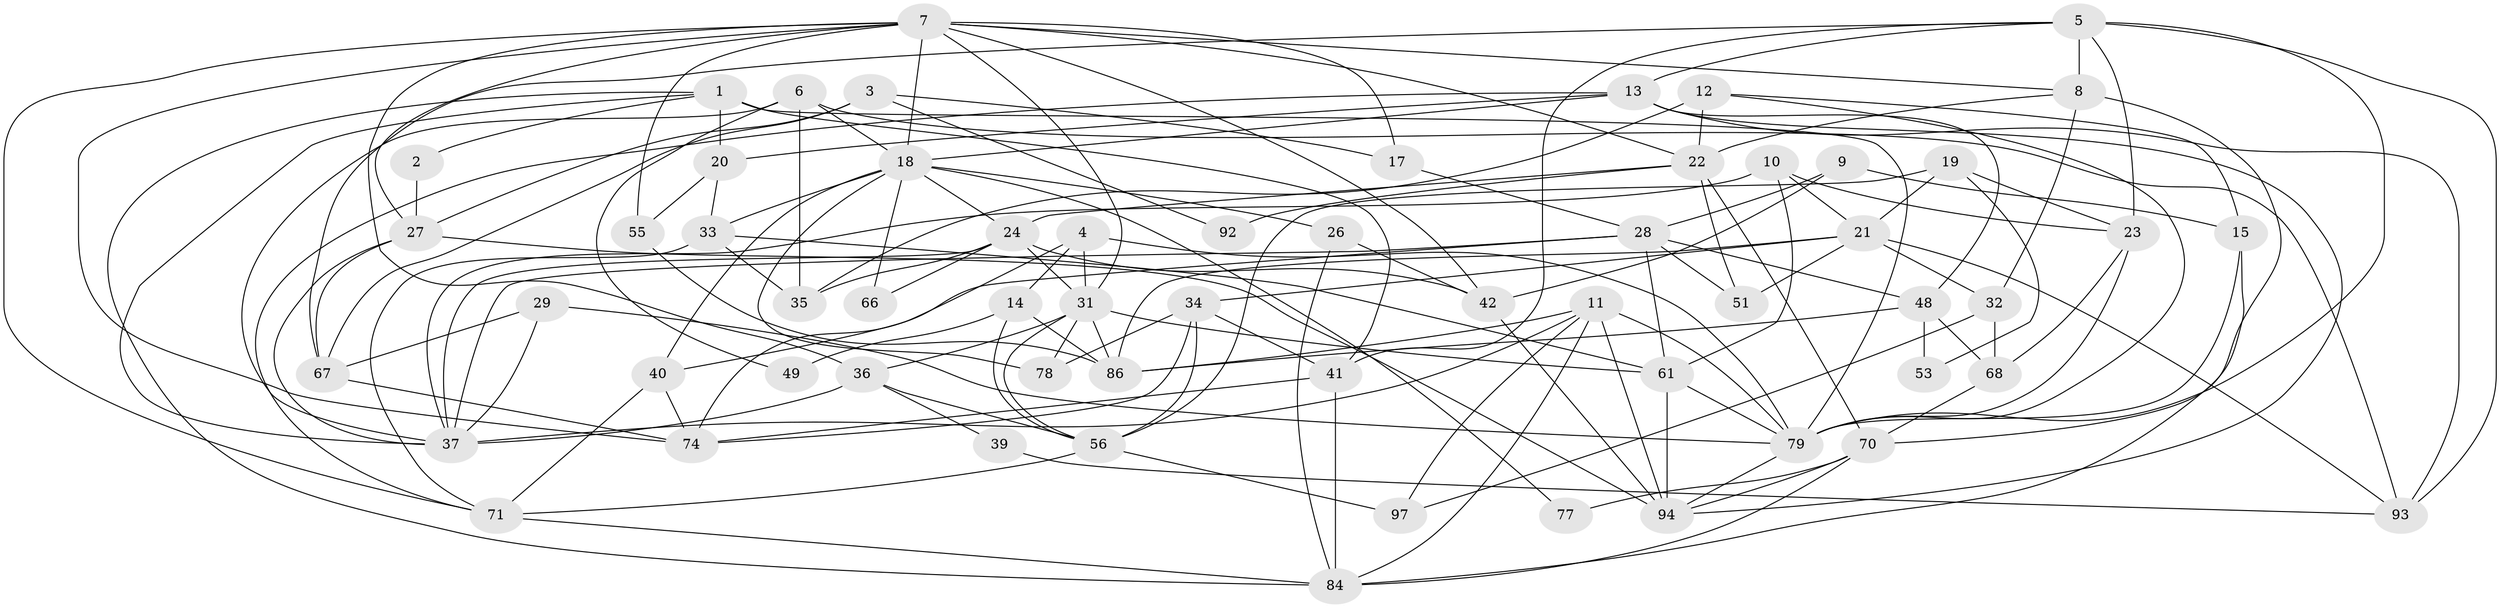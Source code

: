 // original degree distribution, {3: 0.2828282828282828, 2: 0.12121212121212122, 4: 0.26262626262626265, 5: 0.21212121212121213, 6: 0.0707070707070707, 8: 0.020202020202020204, 7: 0.030303030303030304}
// Generated by graph-tools (version 1.1) at 2025/41/03/06/25 10:41:57]
// undirected, 60 vertices, 150 edges
graph export_dot {
graph [start="1"]
  node [color=gray90,style=filled];
  1 [super="+64"];
  2;
  3;
  4;
  5 [super="+45"];
  6 [super="+89"];
  7 [super="+47"];
  8;
  9 [super="+38"];
  10;
  11 [super="+63"];
  12;
  13 [super="+16"];
  14 [super="+30"];
  15;
  17 [super="+65"];
  18 [super="+57"];
  19;
  20 [super="+76"];
  21 [super="+81"];
  22 [super="+25"];
  23 [super="+72"];
  24 [super="+59"];
  26 [super="+50"];
  27 [super="+43"];
  28 [super="+87"];
  29 [super="+75"];
  31 [super="+52"];
  32 [super="+46"];
  33 [super="+73"];
  34 [super="+98"];
  35 [super="+69"];
  36 [super="+54"];
  37 [super="+95"];
  39;
  40 [super="+44"];
  41 [super="+58"];
  42;
  48 [super="+62"];
  49;
  51;
  53;
  55 [super="+60"];
  56 [super="+90"];
  61 [super="+88"];
  66;
  67 [super="+99"];
  68 [super="+80"];
  70 [super="+83"];
  71 [super="+82"];
  74;
  77;
  78;
  79 [super="+91"];
  84 [super="+85"];
  86 [super="+96"];
  92;
  93;
  94;
  97;
  1 -- 41 [weight=2];
  1 -- 2;
  1 -- 20;
  1 -- 37;
  1 -- 84;
  1 -- 79;
  2 -- 27;
  3 -- 17;
  3 -- 92;
  3 -- 27;
  3 -- 67;
  4 -- 74;
  4 -- 14;
  4 -- 31;
  4 -- 79;
  5 -- 8;
  5 -- 13;
  5 -- 79;
  5 -- 41;
  5 -- 93;
  5 -- 23;
  5 -- 67;
  6 -- 93;
  6 -- 37;
  6 -- 18;
  6 -- 35 [weight=2];
  6 -- 49;
  7 -- 31;
  7 -- 18;
  7 -- 36;
  7 -- 8;
  7 -- 71;
  7 -- 42;
  7 -- 74;
  7 -- 27;
  7 -- 55;
  7 -- 22;
  7 -- 17;
  8 -- 22;
  8 -- 32 [weight=2];
  8 -- 70;
  9 -- 15 [weight=2];
  9 -- 42;
  9 -- 28;
  10 -- 37;
  10 -- 23;
  10 -- 21;
  10 -- 61;
  11 -- 37;
  11 -- 79;
  11 -- 84;
  11 -- 97;
  11 -- 86;
  11 -- 94;
  12 -- 79;
  12 -- 15;
  12 -- 35 [weight=2];
  12 -- 22;
  13 -- 93;
  13 -- 20 [weight=2];
  13 -- 48;
  13 -- 18;
  13 -- 94;
  13 -- 71;
  14 -- 49;
  14 -- 86;
  14 -- 56;
  15 -- 79;
  15 -- 84;
  17 -- 28;
  18 -- 66;
  18 -- 77;
  18 -- 78;
  18 -- 33;
  18 -- 24;
  18 -- 26;
  18 -- 40;
  19 -- 21;
  19 -- 53;
  19 -- 23;
  19 -- 56;
  20 -- 33;
  20 -- 55;
  21 -- 51;
  21 -- 86;
  21 -- 93;
  21 -- 32;
  21 -- 34;
  22 -- 92;
  22 -- 70;
  22 -- 24;
  22 -- 51;
  23 -- 68;
  23 -- 79;
  24 -- 37;
  24 -- 31;
  24 -- 35;
  24 -- 66;
  24 -- 42;
  26 -- 84;
  26 -- 42;
  27 -- 94;
  27 -- 37;
  27 -- 67;
  28 -- 51;
  28 -- 61;
  28 -- 37;
  28 -- 40;
  28 -- 48;
  29 -- 79;
  29 -- 67;
  29 -- 37;
  31 -- 56;
  31 -- 61;
  31 -- 78;
  31 -- 36;
  31 -- 86;
  32 -- 97;
  32 -- 68;
  33 -- 61;
  33 -- 71;
  33 -- 35;
  34 -- 78;
  34 -- 74;
  34 -- 41;
  34 -- 56;
  36 -- 39;
  36 -- 56;
  36 -- 37;
  39 -- 93;
  40 -- 71;
  40 -- 74;
  41 -- 74;
  41 -- 84;
  42 -- 94;
  48 -- 86;
  48 -- 53;
  48 -- 68;
  55 -- 86;
  56 -- 97 [weight=2];
  56 -- 71;
  61 -- 94;
  61 -- 79;
  67 -- 74;
  68 -- 70;
  70 -- 94;
  70 -- 77;
  70 -- 84;
  71 -- 84;
  79 -- 94;
}
